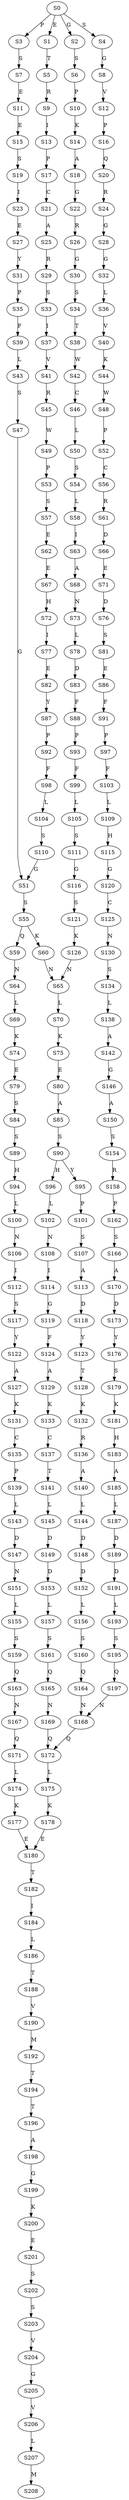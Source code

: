 strict digraph  {
	S0 -> S1 [ label = E ];
	S0 -> S2 [ label = G ];
	S0 -> S3 [ label = P ];
	S0 -> S4 [ label = S ];
	S1 -> S5 [ label = T ];
	S2 -> S6 [ label = S ];
	S3 -> S7 [ label = S ];
	S4 -> S8 [ label = G ];
	S5 -> S9 [ label = R ];
	S6 -> S10 [ label = P ];
	S7 -> S11 [ label = E ];
	S8 -> S12 [ label = V ];
	S9 -> S13 [ label = I ];
	S10 -> S14 [ label = K ];
	S11 -> S15 [ label = E ];
	S12 -> S16 [ label = P ];
	S13 -> S17 [ label = P ];
	S14 -> S18 [ label = A ];
	S15 -> S19 [ label = S ];
	S16 -> S20 [ label = Q ];
	S17 -> S21 [ label = C ];
	S18 -> S22 [ label = G ];
	S19 -> S23 [ label = I ];
	S20 -> S24 [ label = R ];
	S21 -> S25 [ label = A ];
	S22 -> S26 [ label = R ];
	S23 -> S27 [ label = E ];
	S24 -> S28 [ label = G ];
	S25 -> S29 [ label = R ];
	S26 -> S30 [ label = G ];
	S27 -> S31 [ label = Y ];
	S28 -> S32 [ label = G ];
	S29 -> S33 [ label = S ];
	S30 -> S34 [ label = S ];
	S31 -> S35 [ label = P ];
	S32 -> S36 [ label = L ];
	S33 -> S37 [ label = I ];
	S34 -> S38 [ label = T ];
	S35 -> S39 [ label = F ];
	S36 -> S40 [ label = V ];
	S37 -> S41 [ label = V ];
	S38 -> S42 [ label = W ];
	S39 -> S43 [ label = L ];
	S40 -> S44 [ label = K ];
	S41 -> S45 [ label = R ];
	S42 -> S46 [ label = C ];
	S43 -> S47 [ label = S ];
	S44 -> S48 [ label = W ];
	S45 -> S49 [ label = W ];
	S46 -> S50 [ label = L ];
	S47 -> S51 [ label = G ];
	S48 -> S52 [ label = P ];
	S49 -> S53 [ label = P ];
	S50 -> S54 [ label = S ];
	S51 -> S55 [ label = S ];
	S52 -> S56 [ label = C ];
	S53 -> S57 [ label = S ];
	S54 -> S58 [ label = L ];
	S55 -> S59 [ label = Q ];
	S55 -> S60 [ label = K ];
	S56 -> S61 [ label = R ];
	S57 -> S62 [ label = E ];
	S58 -> S63 [ label = I ];
	S59 -> S64 [ label = N ];
	S60 -> S65 [ label = N ];
	S61 -> S66 [ label = D ];
	S62 -> S67 [ label = E ];
	S63 -> S68 [ label = A ];
	S64 -> S69 [ label = L ];
	S65 -> S70 [ label = L ];
	S66 -> S71 [ label = E ];
	S67 -> S72 [ label = H ];
	S68 -> S73 [ label = N ];
	S69 -> S74 [ label = K ];
	S70 -> S75 [ label = K ];
	S71 -> S76 [ label = D ];
	S72 -> S77 [ label = I ];
	S73 -> S78 [ label = L ];
	S74 -> S79 [ label = E ];
	S75 -> S80 [ label = E ];
	S76 -> S81 [ label = S ];
	S77 -> S82 [ label = E ];
	S78 -> S83 [ label = D ];
	S79 -> S84 [ label = S ];
	S80 -> S85 [ label = A ];
	S81 -> S86 [ label = E ];
	S82 -> S87 [ label = Y ];
	S83 -> S88 [ label = F ];
	S84 -> S89 [ label = S ];
	S85 -> S90 [ label = S ];
	S86 -> S91 [ label = F ];
	S87 -> S92 [ label = P ];
	S88 -> S93 [ label = P ];
	S89 -> S94 [ label = H ];
	S90 -> S95 [ label = Y ];
	S90 -> S96 [ label = H ];
	S91 -> S97 [ label = P ];
	S92 -> S98 [ label = F ];
	S93 -> S99 [ label = F ];
	S94 -> S100 [ label = L ];
	S95 -> S101 [ label = P ];
	S96 -> S102 [ label = L ];
	S97 -> S103 [ label = F ];
	S98 -> S104 [ label = L ];
	S99 -> S105 [ label = L ];
	S100 -> S106 [ label = N ];
	S101 -> S107 [ label = S ];
	S102 -> S108 [ label = N ];
	S103 -> S109 [ label = L ];
	S104 -> S110 [ label = S ];
	S105 -> S111 [ label = S ];
	S106 -> S112 [ label = I ];
	S107 -> S113 [ label = A ];
	S108 -> S114 [ label = I ];
	S109 -> S115 [ label = H ];
	S110 -> S51 [ label = G ];
	S111 -> S116 [ label = G ];
	S112 -> S117 [ label = S ];
	S113 -> S118 [ label = D ];
	S114 -> S119 [ label = G ];
	S115 -> S120 [ label = G ];
	S116 -> S121 [ label = S ];
	S117 -> S122 [ label = Y ];
	S118 -> S123 [ label = Y ];
	S119 -> S124 [ label = F ];
	S120 -> S125 [ label = C ];
	S121 -> S126 [ label = K ];
	S122 -> S127 [ label = A ];
	S123 -> S128 [ label = T ];
	S124 -> S129 [ label = A ];
	S125 -> S130 [ label = N ];
	S126 -> S65 [ label = N ];
	S127 -> S131 [ label = K ];
	S128 -> S132 [ label = K ];
	S129 -> S133 [ label = K ];
	S130 -> S134 [ label = S ];
	S131 -> S135 [ label = C ];
	S132 -> S136 [ label = R ];
	S133 -> S137 [ label = C ];
	S134 -> S138 [ label = L ];
	S135 -> S139 [ label = P ];
	S136 -> S140 [ label = A ];
	S137 -> S141 [ label = T ];
	S138 -> S142 [ label = A ];
	S139 -> S143 [ label = L ];
	S140 -> S144 [ label = L ];
	S141 -> S145 [ label = L ];
	S142 -> S146 [ label = G ];
	S143 -> S147 [ label = D ];
	S144 -> S148 [ label = D ];
	S145 -> S149 [ label = D ];
	S146 -> S150 [ label = A ];
	S147 -> S151 [ label = N ];
	S148 -> S152 [ label = D ];
	S149 -> S153 [ label = D ];
	S150 -> S154 [ label = S ];
	S151 -> S155 [ label = L ];
	S152 -> S156 [ label = L ];
	S153 -> S157 [ label = L ];
	S154 -> S158 [ label = R ];
	S155 -> S159 [ label = S ];
	S156 -> S160 [ label = S ];
	S157 -> S161 [ label = S ];
	S158 -> S162 [ label = P ];
	S159 -> S163 [ label = Q ];
	S160 -> S164 [ label = Q ];
	S161 -> S165 [ label = Q ];
	S162 -> S166 [ label = S ];
	S163 -> S167 [ label = N ];
	S164 -> S168 [ label = N ];
	S165 -> S169 [ label = N ];
	S166 -> S170 [ label = A ];
	S167 -> S171 [ label = Q ];
	S168 -> S172 [ label = Q ];
	S169 -> S172 [ label = Q ];
	S170 -> S173 [ label = D ];
	S171 -> S174 [ label = L ];
	S172 -> S175 [ label = L ];
	S173 -> S176 [ label = Y ];
	S174 -> S177 [ label = K ];
	S175 -> S178 [ label = K ];
	S176 -> S179 [ label = S ];
	S177 -> S180 [ label = E ];
	S178 -> S180 [ label = E ];
	S179 -> S181 [ label = K ];
	S180 -> S182 [ label = T ];
	S181 -> S183 [ label = H ];
	S182 -> S184 [ label = I ];
	S183 -> S185 [ label = A ];
	S184 -> S186 [ label = L ];
	S185 -> S187 [ label = L ];
	S186 -> S188 [ label = T ];
	S187 -> S189 [ label = D ];
	S188 -> S190 [ label = V ];
	S189 -> S191 [ label = D ];
	S190 -> S192 [ label = M ];
	S191 -> S193 [ label = L ];
	S192 -> S194 [ label = T ];
	S193 -> S195 [ label = S ];
	S194 -> S196 [ label = T ];
	S195 -> S197 [ label = Q ];
	S196 -> S198 [ label = A ];
	S197 -> S168 [ label = N ];
	S198 -> S199 [ label = G ];
	S199 -> S200 [ label = K ];
	S200 -> S201 [ label = E ];
	S201 -> S202 [ label = S ];
	S202 -> S203 [ label = S ];
	S203 -> S204 [ label = V ];
	S204 -> S205 [ label = G ];
	S205 -> S206 [ label = V ];
	S206 -> S207 [ label = L ];
	S207 -> S208 [ label = M ];
}
